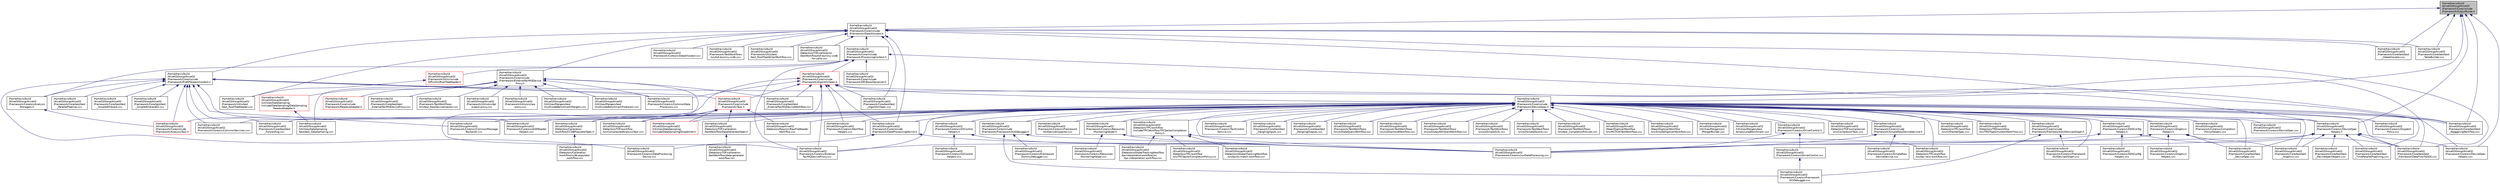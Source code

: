 digraph "/home/travis/build/AliceO2Group/AliceO2/Framework/Core/include/Framework/OutputRoute.h"
{
 // INTERACTIVE_SVG=YES
  bgcolor="transparent";
  edge [fontname="Helvetica",fontsize="10",labelfontname="Helvetica",labelfontsize="10"];
  node [fontname="Helvetica",fontsize="10",shape=record];
  Node17 [label="/home/travis/build\l/AliceO2Group/AliceO2\l/Framework/Core/include\l/Framework/OutputRoute.h",height=0.2,width=0.4,color="black", fillcolor="grey75", style="filled", fontcolor="black"];
  Node17 -> Node18 [dir="back",color="midnightblue",fontsize="10",style="solid",fontname="Helvetica"];
  Node18 [label="/home/travis/build\l/AliceO2Group/AliceO2\l/Framework/Core/include\l/Framework/DataAllocator.h",height=0.2,width=0.4,color="black",URL="$d1/d28/DataAllocator_8h.html"];
  Node18 -> Node19 [dir="back",color="midnightblue",fontsize="10",style="solid",fontname="Helvetica"];
  Node19 [label="/home/travis/build\l/AliceO2Group/AliceO2\l/Detectors/TOF/calibration\l/testWorkflow/tof-dummy-ccdb\l-for-calib.cxx",height=0.2,width=0.4,color="black",URL="$d0/d31/tof-dummy-ccdb-for-calib_8cxx.html"];
  Node18 -> Node20 [dir="back",color="midnightblue",fontsize="10",style="solid",fontname="Helvetica"];
  Node20 [label="/home/travis/build\l/AliceO2Group/AliceO2\l/Framework/Core/include\l/Framework/DataProcessingDevice.h",height=0.2,width=0.4,color="black",URL="$d3/d4b/DataProcessingDevice_8h.html"];
  Node20 -> Node21 [dir="back",color="midnightblue",fontsize="10",style="solid",fontname="Helvetica"];
  Node21 [label="/home/travis/build\l/AliceO2Group/AliceO2\l/Framework/Core/src/DataProcessing\lDevice.cxx",height=0.2,width=0.4,color="black",URL="$db/dac/DataProcessingDevice_8cxx.html"];
  Node20 -> Node22 [dir="back",color="midnightblue",fontsize="10",style="solid",fontname="Helvetica"];
  Node22 [label="/home/travis/build\l/AliceO2Group/AliceO2\l/Framework/Core/src/runDataProcessing.cxx",height=0.2,width=0.4,color="black",URL="$d7/d54/runDataProcessing_8cxx.html"];
  Node18 -> Node23 [dir="back",color="midnightblue",fontsize="10",style="solid",fontname="Helvetica"];
  Node23 [label="/home/travis/build\l/AliceO2Group/AliceO2\l/Framework/Core/include\l/Framework/ProcessingContext.h",height=0.2,width=0.4,color="black",URL="$de/d6a/ProcessingContext_8h.html"];
  Node23 -> Node24 [dir="back",color="midnightblue",fontsize="10",style="solid",fontname="Helvetica"];
  Node24 [label="/home/travis/build\l/AliceO2Group/AliceO2\l/Framework/Core/include\l/Framework/AlgorithmSpec.h",height=0.2,width=0.4,color="red",URL="$d0/d14/AlgorithmSpec_8h.html"];
  Node24 -> Node25 [dir="back",color="midnightblue",fontsize="10",style="solid",fontname="Helvetica"];
  Node25 [label="/home/travis/build\l/AliceO2Group/AliceO2\l/Framework/Core/include\l/Framework/AnalysisTask.h",height=0.2,width=0.4,color="red",URL="$d6/d57/AnalysisTask_8h.html"];
  Node24 -> Node20 [dir="back",color="midnightblue",fontsize="10",style="solid",fontname="Helvetica"];
  Node24 -> Node417 [dir="back",color="midnightblue",fontsize="10",style="solid",fontname="Helvetica"];
  Node417 [label="/home/travis/build\l/AliceO2Group/AliceO2\l/Framework/Core/include\l/Framework/DeviceSpec.h",height=0.2,width=0.4,color="black",URL="$df/de8/DeviceSpec_8h.html"];
  Node417 -> Node418 [dir="back",color="midnightblue",fontsize="10",style="solid",fontname="Helvetica"];
  Node418 [label="/home/travis/build\l/AliceO2Group/AliceO2\l/Detectors/Calibration\l/workflow/CCDBPopulatorSpec.h",height=0.2,width=0.4,color="black",URL="$df/df4/CCDBPopulatorSpec_8h.html"];
  Node418 -> Node120 [dir="back",color="midnightblue",fontsize="10",style="solid",fontname="Helvetica"];
  Node120 [label="/home/travis/build\l/AliceO2Group/AliceO2\l/Detectors/Calibration\l/workflow/ccdb-populator\l-workflow.cxx",height=0.2,width=0.4,color="black",URL="$d2/d5c/ccdb-populator-workflow_8cxx.html"];
  Node417 -> Node419 [dir="back",color="midnightblue",fontsize="10",style="solid",fontname="Helvetica"];
  Node419 [label="/home/travis/build\l/AliceO2Group/AliceO2\l/Detectors/Raw/src/RawFileReader\lWorkflow.cxx",height=0.2,width=0.4,color="black",URL="$d3/d87/RawFileReaderWorkflow_8cxx.html"];
  Node417 -> Node420 [dir="back",color="midnightblue",fontsize="10",style="solid",fontname="Helvetica"];
  Node420 [label="/home/travis/build\l/AliceO2Group/AliceO2\l/Detectors/TOF/calibration\l/testWorkflow/DataGeneratorSpec.h",height=0.2,width=0.4,color="black",URL="$d0/d0d/DataGeneratorSpec_8h.html",tooltip="Dummy data generator. "];
  Node420 -> Node350 [dir="back",color="midnightblue",fontsize="10",style="solid",fontname="Helvetica"];
  Node350 [label="/home/travis/build\l/AliceO2Group/AliceO2\l/Detectors/TOF/calibration\l/testWorkflow/data-generator\l-workflow.cxx",height=0.2,width=0.4,color="black",URL="$d2/ddf/data-generator-workflow_8cxx.html"];
  Node417 -> Node356 [dir="back",color="midnightblue",fontsize="10",style="solid",fontname="Helvetica"];
  Node356 [label="/home/travis/build\l/AliceO2Group/AliceO2\l/Detectors/TOF/compression\l/src/CompressorTask.cxx",height=0.2,width=0.4,color="black",URL="$d7/d8c/CompressorTask_8cxx.html",tooltip="TOF raw data compressor task. "];
  Node417 -> Node421 [dir="back",color="midnightblue",fontsize="10",style="solid",fontname="Helvetica"];
  Node421 [label="/home/travis/build\l/AliceO2Group/AliceO2\l/Detectors/TOF/workflow\l/src/CompressedAnalysisTask.cxx",height=0.2,width=0.4,color="black",URL="$d6/dc7/CompressedAnalysisTask_8cxx.html",tooltip="TOF compressed data analysis task. "];
  Node417 -> Node422 [dir="back",color="midnightblue",fontsize="10",style="solid",fontname="Helvetica"];
  Node422 [label="/home/travis/build\l/AliceO2Group/AliceO2\l/Detectors/TPC/workflow\l/include/TPCWorkflow/TPCSectorCompletion\lPolicy.h",height=0.2,width=0.4,color="black",URL="$df/d6d/TPCSectorCompletionPolicy_8h.html",tooltip="DPL completion policy helper for TPC scetor data. "];
  Node422 -> Node423 [dir="back",color="midnightblue",fontsize="10",style="solid",fontname="Helvetica"];
  Node423 [label="/home/travis/build\l/AliceO2Group/AliceO2\l/Detectors/GlobalTrackingWorkflow\l/src/tpcits-match-workflow.cxx",height=0.2,width=0.4,color="black",URL="$db/d94/tpcits-match-workflow_8cxx.html"];
  Node422 -> Node424 [dir="back",color="midnightblue",fontsize="10",style="solid",fontname="Helvetica"];
  Node424 [label="/home/travis/build\l/AliceO2Group/AliceO2\l/Detectors/GlobalTrackingWorkflow\l/tpcinterpolationworkflow/src\l/tpc-interpolation-workflow.cxx",height=0.2,width=0.4,color="black",URL="$d5/d57/tpc-interpolation-workflow_8cxx.html"];
  Node422 -> Node425 [dir="back",color="midnightblue",fontsize="10",style="solid",fontname="Helvetica"];
  Node425 [label="/home/travis/build\l/AliceO2Group/AliceO2\l/Detectors/TPC/workflow\l/src/tpc-reco-workflow.cxx",height=0.2,width=0.4,color="black",URL="$d3/dbf/tpc-reco-workflow_8cxx.html",tooltip="Basic DPL workflow for TPC reconstruction starting from digits. "];
  Node422 -> Node426 [dir="back",color="midnightblue",fontsize="10",style="solid",fontname="Helvetica"];
  Node426 [label="/home/travis/build\l/AliceO2Group/AliceO2\l/Detectors/TPC/workflow\l/src/TPCSectorCompletionPolicy.cxx",height=0.2,width=0.4,color="black",URL="$dd/dd3/TPCSectorCompletionPolicy_8cxx.html",tooltip="DPL completion policy helper for TPC scetor data. "];
  Node417 -> Node382 [dir="back",color="midnightblue",fontsize="10",style="solid",fontname="Helvetica"];
  Node382 [label="/home/travis/build\l/AliceO2Group/AliceO2\l/Detectors/TPC/workflow\l/src/CATrackerSpec.cxx",height=0.2,width=0.4,color="black",URL="$da/d78/CATrackerSpec_8cxx.html",tooltip="Processor spec for running TPC CA tracking. "];
  Node417 -> Node425 [dir="back",color="midnightblue",fontsize="10",style="solid",fontname="Helvetica"];
  Node417 -> Node405 [dir="back",color="midnightblue",fontsize="10",style="solid",fontname="Helvetica"];
  Node405 [label="/home/travis/build\l/AliceO2Group/AliceO2\l/Detectors/TRD/workflow\l/src/TRDTrapSimulatorWorkFlow.cxx",height=0.2,width=0.4,color="black",URL="$d2/dc0/TRDTrapSimulatorWorkFlow_8cxx.html"];
  Node417 -> Node20 [dir="back",color="midnightblue",fontsize="10",style="solid",fontname="Helvetica"];
  Node417 -> Node427 [dir="back",color="midnightblue",fontsize="10",style="solid",fontname="Helvetica"];
  Node427 [label="/home/travis/build\l/AliceO2Group/AliceO2\l/Framework/Core/include\l/Framework/FrameworkGUIDebugger.h",height=0.2,width=0.4,color="black",URL="$dd/d9a/FrameworkGUIDebugger_8h.html"];
  Node427 -> Node428 [dir="back",color="midnightblue",fontsize="10",style="solid",fontname="Helvetica"];
  Node428 [label="/home/travis/build\l/AliceO2Group/AliceO2\l/Framework/Core/src/Framework\lDummyDebugger.cxx",height=0.2,width=0.4,color="black",URL="$de/ddc/FrameworkDummyDebugger_8cxx.html"];
  Node427 -> Node429 [dir="back",color="midnightblue",fontsize="10",style="solid",fontname="Helvetica"];
  Node429 [label="/home/travis/build\l/AliceO2Group/AliceO2\l/Framework/Core/src/Framework\lGUIDebugger.cxx",height=0.2,width=0.4,color="black",URL="$d3/d29/FrameworkGUIDebugger_8cxx.html"];
  Node427 -> Node22 [dir="back",color="midnightblue",fontsize="10",style="solid",fontname="Helvetica"];
  Node417 -> Node430 [dir="back",color="midnightblue",fontsize="10",style="solid",fontname="Helvetica"];
  Node430 [label="/home/travis/build\l/AliceO2Group/AliceO2\l/Framework/Core/include\l/Framework/FrameworkGUIDevicesGraph.h",height=0.2,width=0.4,color="black",URL="$dd/d49/FrameworkGUIDevicesGraph_8h.html"];
  Node430 -> Node429 [dir="back",color="midnightblue",fontsize="10",style="solid",fontname="Helvetica"];
  Node430 -> Node431 [dir="back",color="midnightblue",fontsize="10",style="solid",fontname="Helvetica"];
  Node431 [label="/home/travis/build\l/AliceO2Group/AliceO2\l/Framework/Core/src/Framework\lGUIDevicesGraph.cxx",height=0.2,width=0.4,color="black",URL="$d7/d5a/FrameworkGUIDevicesGraph_8cxx.html"];
  Node417 -> Node432 [dir="back",color="midnightblue",fontsize="10",style="solid",fontname="Helvetica"];
  Node432 [label="/home/travis/build\l/AliceO2Group/AliceO2\l/Framework/Core/include\l/Framework/SimpleRawDeviceService.h",height=0.2,width=0.4,color="black",URL="$de/d88/SimpleRawDeviceService_8h.html"];
  Node432 -> Node22 [dir="back",color="midnightblue",fontsize="10",style="solid",fontname="Helvetica"];
  Node432 -> Node433 [dir="back",color="midnightblue",fontsize="10",style="solid",fontname="Helvetica"];
  Node433 [label="/home/travis/build\l/AliceO2Group/AliceO2\l/Framework/Core/src/SimpleRaw\lDeviceService.cxx",height=0.2,width=0.4,color="black",URL="$d8/de1/SimpleRawDeviceService_8cxx.html"];
  Node417 -> Node116 [dir="back",color="midnightblue",fontsize="10",style="solid",fontname="Helvetica"];
  Node116 [label="/home/travis/build\l/AliceO2Group/AliceO2\l/Framework/Core/src/AODReader\lHelpers.cxx",height=0.2,width=0.4,color="black",URL="$d4/dc5/AODReaderHelpers_8cxx.html"];
  Node417 -> Node434 [dir="back",color="midnightblue",fontsize="10",style="solid",fontname="Helvetica"];
  Node434 [label="/home/travis/build\l/AliceO2Group/AliceO2\l/Framework/Core/src/CommonMessage\lBackends.cxx",height=0.2,width=0.4,color="black",URL="$d9/d10/CommonMessageBackends_8cxx.html"];
  Node417 -> Node435 [dir="back",color="midnightblue",fontsize="10",style="solid",fontname="Helvetica"];
  Node435 [label="/home/travis/build\l/AliceO2Group/AliceO2\l/Framework/Core/src/CommonServices.cxx",height=0.2,width=0.4,color="black",URL="$dd/d27/CommonServices_8cxx.html"];
  Node417 -> Node436 [dir="back",color="midnightblue",fontsize="10",style="solid",fontname="Helvetica"];
  Node436 [label="/home/travis/build\l/AliceO2Group/AliceO2\l/Framework/Core/src/Completion\lPolicyHelpers.cxx",height=0.2,width=0.4,color="black",URL="$da/da3/CompletionPolicyHelpers_8cxx.html"];
  Node417 -> Node437 [dir="back",color="midnightblue",fontsize="10",style="solid",fontname="Helvetica"];
  Node437 [label="/home/travis/build\l/AliceO2Group/AliceO2\l/Framework/Core/src/DDSConfig\lHelpers.h",height=0.2,width=0.4,color="black",URL="$d3/dc0/DDSConfigHelpers_8h.html"];
  Node437 -> Node438 [dir="back",color="midnightblue",fontsize="10",style="solid",fontname="Helvetica"];
  Node438 [label="/home/travis/build\l/AliceO2Group/AliceO2\l/Framework/Core/src/DDSConfig\lHelpers.cxx",height=0.2,width=0.4,color="black",URL="$d3/d15/DDSConfigHelpers_8cxx.html"];
  Node437 -> Node22 [dir="back",color="midnightblue",fontsize="10",style="solid",fontname="Helvetica"];
  Node437 -> Node439 [dir="back",color="midnightblue",fontsize="10",style="solid",fontname="Helvetica"];
  Node439 [label="/home/travis/build\l/AliceO2Group/AliceO2\l/Framework/Core/test/test\l_FrameworkDataFlowToDDS.cxx",height=0.2,width=0.4,color="black",URL="$d6/d53/test__FrameworkDataFlowToDDS_8cxx.html"];
  Node417 -> Node440 [dir="back",color="midnightblue",fontsize="10",style="solid",fontname="Helvetica"];
  Node440 [label="/home/travis/build\l/AliceO2Group/AliceO2\l/Framework/Core/src/DeviceSpec.cxx",height=0.2,width=0.4,color="black",URL="$d8/d84/DeviceSpec_8cxx.html"];
  Node417 -> Node441 [dir="back",color="midnightblue",fontsize="10",style="solid",fontname="Helvetica"];
  Node441 [label="/home/travis/build\l/AliceO2Group/AliceO2\l/Framework/Core/src/DeviceSpec\lHelpers.h",height=0.2,width=0.4,color="black",URL="$df/dda/DeviceSpecHelpers_8h.html"];
  Node441 -> Node442 [dir="back",color="midnightblue",fontsize="10",style="solid",fontname="Helvetica"];
  Node442 [label="/home/travis/build\l/AliceO2Group/AliceO2\l/Framework/Core/src/DeviceSpec\lHelpers.cxx",height=0.2,width=0.4,color="black",URL="$d1/dd9/DeviceSpecHelpers_8cxx.html"];
  Node441 -> Node443 [dir="back",color="midnightblue",fontsize="10",style="solid",fontname="Helvetica"];
  Node443 [label="/home/travis/build\l/AliceO2Group/AliceO2\l/Framework/Core/src/External\lFairMQDeviceProxy.cxx",height=0.2,width=0.4,color="black",URL="$dc/df3/ExternalFairMQDeviceProxy_8cxx.html"];
  Node441 -> Node22 [dir="back",color="midnightblue",fontsize="10",style="solid",fontname="Helvetica"];
  Node441 -> Node444 [dir="back",color="midnightblue",fontsize="10",style="solid",fontname="Helvetica"];
  Node444 [label="/home/travis/build\l/AliceO2Group/AliceO2\l/Framework/Core/test/test\l_DeviceSpec.cxx",height=0.2,width=0.4,color="black",URL="$d9/d51/test__DeviceSpec_8cxx.html"];
  Node441 -> Node445 [dir="back",color="midnightblue",fontsize="10",style="solid",fontname="Helvetica"];
  Node445 [label="/home/travis/build\l/AliceO2Group/AliceO2\l/Framework/Core/test/test\l_DeviceSpecHelpers.cxx",height=0.2,width=0.4,color="black",URL="$d4/de8/test__DeviceSpecHelpers_8cxx.html"];
  Node441 -> Node439 [dir="back",color="midnightblue",fontsize="10",style="solid",fontname="Helvetica"];
  Node441 -> Node446 [dir="back",color="midnightblue",fontsize="10",style="solid",fontname="Helvetica"];
  Node446 [label="/home/travis/build\l/AliceO2Group/AliceO2\l/Framework/Core/test/test\l_Graphviz.cxx",height=0.2,width=0.4,color="black",URL="$d4/dc4/test__Graphviz_8cxx.html"];
  Node441 -> Node447 [dir="back",color="midnightblue",fontsize="10",style="solid",fontname="Helvetica"];
  Node447 [label="/home/travis/build\l/AliceO2Group/AliceO2\l/Framework/Core/test/test\l_TimeParallelPipelining.cxx",height=0.2,width=0.4,color="black",URL="$dd/d8a/test__TimeParallelPipelining_8cxx.html"];
  Node417 -> Node442 [dir="back",color="midnightblue",fontsize="10",style="solid",fontname="Helvetica"];
  Node417 -> Node448 [dir="back",color="midnightblue",fontsize="10",style="solid",fontname="Helvetica"];
  Node448 [label="/home/travis/build\l/AliceO2Group/AliceO2\l/Framework/Core/src/Dispatch\lPolicy.cxx",height=0.2,width=0.4,color="black",URL="$d4/d57/DispatchPolicy_8cxx.html"];
  Node417 -> Node449 [dir="back",color="midnightblue",fontsize="10",style="solid",fontname="Helvetica"];
  Node449 [label="/home/travis/build\l/AliceO2Group/AliceO2\l/Framework/Core/src/DriverControl.h",height=0.2,width=0.4,color="black",URL="$de/d66/DriverControl_8h.html"];
  Node449 -> Node450 [dir="back",color="midnightblue",fontsize="10",style="solid",fontname="Helvetica"];
  Node450 [label="/home/travis/build\l/AliceO2Group/AliceO2\l/Framework/Core/src/DriverControl.cxx",height=0.2,width=0.4,color="black",URL="$d5/d3a/DriverControl_8cxx.html"];
  Node450 -> Node429 [dir="back",color="midnightblue",fontsize="10",style="solid",fontname="Helvetica"];
  Node449 -> Node22 [dir="back",color="midnightblue",fontsize="10",style="solid",fontname="Helvetica"];
  Node417 -> Node443 [dir="back",color="midnightblue",fontsize="10",style="solid",fontname="Helvetica"];
  Node417 -> Node451 [dir="back",color="midnightblue",fontsize="10",style="solid",fontname="Helvetica"];
  Node451 [label="/home/travis/build\l/AliceO2Group/AliceO2\l/Framework/Core/src/Framework\lGUIDeviceInspector.cxx",height=0.2,width=0.4,color="black",URL="$d4/d72/FrameworkGUIDeviceInspector_8cxx.html"];
  Node417 -> Node431 [dir="back",color="midnightblue",fontsize="10",style="solid",fontname="Helvetica"];
  Node417 -> Node452 [dir="back",color="midnightblue",fontsize="10",style="solid",fontname="Helvetica"];
  Node452 [label="/home/travis/build\l/AliceO2Group/AliceO2\l/Framework/Core/src/Graphviz\lHelpers.h",height=0.2,width=0.4,color="black",URL="$da/d8f/GraphvizHelpers_8h.html"];
  Node452 -> Node453 [dir="back",color="midnightblue",fontsize="10",style="solid",fontname="Helvetica"];
  Node453 [label="/home/travis/build\l/AliceO2Group/AliceO2\l/Framework/Core/src/Graphviz\lHelpers.cxx",height=0.2,width=0.4,color="black",URL="$dc/d0c/GraphvizHelpers_8cxx.html"];
  Node452 -> Node22 [dir="back",color="midnightblue",fontsize="10",style="solid",fontname="Helvetica"];
  Node452 -> Node444 [dir="back",color="midnightblue",fontsize="10",style="solid",fontname="Helvetica"];
  Node452 -> Node446 [dir="back",color="midnightblue",fontsize="10",style="solid",fontname="Helvetica"];
  Node417 -> Node454 [dir="back",color="midnightblue",fontsize="10",style="solid",fontname="Helvetica"];
  Node454 [label="/home/travis/build\l/AliceO2Group/AliceO2\l/Framework/Core/src/O2Control\lHelpers.h",height=0.2,width=0.4,color="black",URL="$d3/d6a/O2ControlHelpers_8h.html"];
  Node454 -> Node455 [dir="back",color="midnightblue",fontsize="10",style="solid",fontname="Helvetica"];
  Node455 [label="/home/travis/build\l/AliceO2Group/AliceO2\l/Framework/Core/src/O2Control\lHelpers.cxx",height=0.2,width=0.4,color="black",URL="$d1/de9/O2ControlHelpers_8cxx.html"];
  Node454 -> Node22 [dir="back",color="midnightblue",fontsize="10",style="solid",fontname="Helvetica"];
  Node417 -> Node456 [dir="back",color="midnightblue",fontsize="10",style="solid",fontname="Helvetica"];
  Node456 [label="/home/travis/build\l/AliceO2Group/AliceO2\l/Framework/Core/src/Resources\lMonitoringHelper.h",height=0.2,width=0.4,color="black",URL="$d3/da5/ResourcesMonitoringHelper_8h.html"];
  Node456 -> Node457 [dir="back",color="midnightblue",fontsize="10",style="solid",fontname="Helvetica"];
  Node457 [label="/home/travis/build\l/AliceO2Group/AliceO2\l/Framework/Core/src/Resources\lMonitoringHelper.cxx",height=0.2,width=0.4,color="black",URL="$d7/d1d/ResourcesMonitoringHelper_8cxx.html"];
  Node456 -> Node22 [dir="back",color="midnightblue",fontsize="10",style="solid",fontname="Helvetica"];
  Node417 -> Node22 [dir="back",color="midnightblue",fontsize="10",style="solid",fontname="Helvetica"];
  Node417 -> Node458 [dir="back",color="midnightblue",fontsize="10",style="solid",fontname="Helvetica"];
  Node458 [label="/home/travis/build\l/AliceO2Group/AliceO2\l/Framework/Core/src/TextControl\lService.cxx",height=0.2,width=0.4,color="black",URL="$d3/dac/TextControlService_8cxx.html"];
  Node417 -> Node117 [dir="back",color="midnightblue",fontsize="10",style="solid",fontname="Helvetica"];
  Node117 [label="/home/travis/build\l/AliceO2Group/AliceO2\l/Framework/Core/src/Workflow\lHelpers.cxx",height=0.2,width=0.4,color="black",URL="$dc/da7/WorkflowHelpers_8cxx.html"];
  Node417 -> Node459 [dir="back",color="midnightblue",fontsize="10",style="solid",fontname="Helvetica"];
  Node459 [label="/home/travis/build\l/AliceO2Group/AliceO2\l/Framework/Core/test/test\l_DanglingInputs.cxx",height=0.2,width=0.4,color="black",URL="$db/d94/test__DanglingInputs_8cxx.html"];
  Node417 -> Node460 [dir="back",color="midnightblue",fontsize="10",style="solid",fontname="Helvetica"];
  Node460 [label="/home/travis/build\l/AliceO2Group/AliceO2\l/Framework/Core/test/test\l_DanglingOutputs.cxx",height=0.2,width=0.4,color="black",URL="$d9/dda/test__DanglingOutputs_8cxx.html"];
  Node417 -> Node444 [dir="back",color="midnightblue",fontsize="10",style="solid",fontname="Helvetica"];
  Node417 -> Node461 [dir="back",color="midnightblue",fontsize="10",style="solid",fontname="Helvetica"];
  Node461 [label="/home/travis/build\l/AliceO2Group/AliceO2\l/Framework/Core/test/test\l_Forwarding.cxx",height=0.2,width=0.4,color="black",URL="$de/dae/test__Forwarding_8cxx.html"];
  Node417 -> Node439 [dir="back",color="midnightblue",fontsize="10",style="solid",fontname="Helvetica"];
  Node417 -> Node446 [dir="back",color="midnightblue",fontsize="10",style="solid",fontname="Helvetica"];
  Node417 -> Node462 [dir="back",color="midnightblue",fontsize="10",style="solid",fontname="Helvetica"];
  Node462 [label="/home/travis/build\l/AliceO2Group/AliceO2\l/Framework/Core/test/test\l_StaggeringWorkflow.cxx",height=0.2,width=0.4,color="black",URL="$dd/d16/test__StaggeringWorkflow_8cxx.html"];
  Node417 -> Node447 [dir="back",color="midnightblue",fontsize="10",style="solid",fontname="Helvetica"];
  Node417 -> Node463 [dir="back",color="midnightblue",fontsize="10",style="solid",fontname="Helvetica"];
  Node463 [label="/home/travis/build\l/AliceO2Group/AliceO2\l/Framework/TestWorkflows\l/src/o2DataQueryWorkflow.cxx",height=0.2,width=0.4,color="black",URL="$d7/d09/o2DataQueryWorkflow_8cxx.html"];
  Node417 -> Node464 [dir="back",color="midnightblue",fontsize="10",style="solid",fontname="Helvetica"];
  Node464 [label="/home/travis/build\l/AliceO2Group/AliceO2\l/Framework/TestWorkflows\l/src/o2DiamondWorkflow.cxx",height=0.2,width=0.4,color="black",URL="$d4/dbb/o2DiamondWorkflow_8cxx.html"];
  Node417 -> Node465 [dir="back",color="midnightblue",fontsize="10",style="solid",fontname="Helvetica"];
  Node465 [label="/home/travis/build\l/AliceO2Group/AliceO2\l/Framework/TestWorkflows\l/src/o2OutputWildcardWorkflow.cxx",height=0.2,width=0.4,color="black",URL="$d1/d91/o2OutputWildcardWorkflow_8cxx.html"];
  Node417 -> Node466 [dir="back",color="midnightblue",fontsize="10",style="solid",fontname="Helvetica"];
  Node466 [label="/home/travis/build\l/AliceO2Group/AliceO2\l/Framework/TestWorkflows\l/src/o2SimpleSink.cxx",height=0.2,width=0.4,color="black",URL="$d5/ddc/o2SimpleSink_8cxx.html"];
  Node417 -> Node467 [dir="back",color="midnightblue",fontsize="10",style="solid",fontname="Helvetica"];
  Node467 [label="/home/travis/build\l/AliceO2Group/AliceO2\l/Framework/TestWorkflows\l/src/o2SimpleSource.cxx",height=0.2,width=0.4,color="black",URL="$d5/d2a/o2SimpleSource_8cxx.html"];
  Node417 -> Node468 [dir="back",color="midnightblue",fontsize="10",style="solid",fontname="Helvetica"];
  Node468 [label="/home/travis/build\l/AliceO2Group/AliceO2\l/Framework/TestWorkflows\l/src/test_CompletionPolicies.cxx",height=0.2,width=0.4,color="black",URL="$d8/d33/test__CompletionPolicies_8cxx.html"];
  Node417 -> Node469 [dir="back",color="midnightblue",fontsize="10",style="solid",fontname="Helvetica"];
  Node469 [label="/home/travis/build\l/AliceO2Group/AliceO2\l/Steer/DigitizerWorkflow\l/src/MCTruthTestWorkflow.cxx",height=0.2,width=0.4,color="black",URL="$dd/dfd/MCTruthTestWorkflow_8cxx.html"];
  Node417 -> Node231 [dir="back",color="midnightblue",fontsize="10",style="solid",fontname="Helvetica"];
  Node231 [label="/home/travis/build\l/AliceO2Group/AliceO2\l/Steer/DigitizerWorkflow\l/src/SimpleDigitizerWorkflow.cxx",height=0.2,width=0.4,color="black",URL="$d2/dd7/SimpleDigitizerWorkflow_8cxx.html"];
  Node417 -> Node470 [dir="back",color="midnightblue",fontsize="10",style="solid",fontname="Helvetica"];
  Node470 [label="/home/travis/build\l/AliceO2Group/AliceO2\l/Utilities/DataSampling\l/include/DataSampling/Dispatcher.h",height=0.2,width=0.4,color="red",URL="$d7/d33/Dispatcher_8h.html",tooltip="Declaration of Dispatcher for O2 Data Sampling. "];
  Node417 -> Node473 [dir="back",color="midnightblue",fontsize="10",style="solid",fontname="Helvetica"];
  Node473 [label="/home/travis/build\l/AliceO2Group/AliceO2\l/Utilities/Mergers/src\l/MergerBuilder.cxx",height=0.2,width=0.4,color="black",URL="$d8/d56/MergerBuilder_8cxx.html",tooltip="Definition of MergerBuilder for O2 Mergers. "];
  Node417 -> Node474 [dir="back",color="midnightblue",fontsize="10",style="solid",fontname="Helvetica"];
  Node474 [label="/home/travis/build\l/AliceO2Group/AliceO2\l/Utilities/Mergers/test\l/emptyLoopBenchmark.cxx",height=0.2,width=0.4,color="black",URL="$d2/db0/emptyLoopBenchmark_8cxx.html",tooltip="A benchmark which measures a maximum rate of doing nothing in a device. "];
  Node24 -> Node657 [dir="back",color="midnightblue",fontsize="10",style="solid",fontname="Helvetica"];
  Node657 [label="/home/travis/build\l/AliceO2Group/AliceO2\l/Framework/Core/include\l/Framework/Task.h",height=0.2,width=0.4,color="red",URL="$df/d4f/Task_8h.html"];
  Node657 -> Node418 [dir="back",color="midnightblue",fontsize="10",style="solid",fontname="Helvetica"];
  Node657 -> Node419 [dir="back",color="midnightblue",fontsize="10",style="solid",fontname="Helvetica"];
  Node657 -> Node420 [dir="back",color="midnightblue",fontsize="10",style="solid",fontname="Helvetica"];
  Node657 -> Node421 [dir="back",color="midnightblue",fontsize="10",style="solid",fontname="Helvetica"];
  Node657 -> Node470 [dir="back",color="midnightblue",fontsize="10",style="solid",fontname="Helvetica"];
  Node24 -> Node116 [dir="back",color="midnightblue",fontsize="10",style="solid",fontname="Helvetica"];
  Node24 -> Node413 [dir="back",color="midnightblue",fontsize="10",style="solid",fontname="Helvetica"];
  Node413 [label="/home/travis/build\l/AliceO2Group/AliceO2\l/Framework/Core/src/CommonData\lProcessors.cxx",height=0.2,width=0.4,color="black",URL="$df/d93/CommonDataProcessors_8cxx.html"];
  Node24 -> Node441 [dir="back",color="midnightblue",fontsize="10",style="solid",fontname="Helvetica"];
  Node24 -> Node443 [dir="back",color="midnightblue",fontsize="10",style="solid",fontname="Helvetica"];
  Node24 -> Node117 [dir="back",color="midnightblue",fontsize="10",style="solid",fontname="Helvetica"];
  Node24 -> Node662 [dir="back",color="midnightblue",fontsize="10",style="solid",fontname="Helvetica"];
  Node662 [label="/home/travis/build\l/AliceO2Group/AliceO2\l/Framework/Core/test/test\l_AlgorithmSpec.cxx",height=0.2,width=0.4,color="black",URL="$df/d66/test__AlgorithmSpec_8cxx.html"];
  Node24 -> Node480 [dir="back",color="midnightblue",fontsize="10",style="solid",fontname="Helvetica"];
  Node480 [label="/home/travis/build\l/AliceO2Group/AliceO2\l/Framework/Core/test/test\l_ExternalFairMQDeviceWorkflow.cxx",height=0.2,width=0.4,color="black",URL="$d4/d00/test__ExternalFairMQDeviceWorkflow_8cxx.html"];
  Node23 -> Node663 [dir="back",color="midnightblue",fontsize="10",style="solid",fontname="Helvetica"];
  Node663 [label="/home/travis/build\l/AliceO2Group/AliceO2\l/Framework/Core/src/Analysis\lManagers.h",height=0.2,width=0.4,color="black",URL="$df/db8/AnalysisManagers_8h.html"];
  Node663 -> Node25 [dir="back",color="midnightblue",fontsize="10",style="solid",fontname="Helvetica"];
  Node23 -> Node664 [dir="back",color="midnightblue",fontsize="10",style="solid",fontname="Helvetica"];
  Node664 [label="/home/travis/build\l/AliceO2Group/AliceO2\l/Framework/Core/include\l/Framework/DPLBoostSerializer.h",height=0.2,width=0.4,color="black",URL="$dc/d55/DPLBoostSerializer_8h.html",tooltip="DPL wrapper of common utils BoostSeralizer. "];
  Node23 -> Node443 [dir="back",color="midnightblue",fontsize="10",style="solid",fontname="Helvetica"];
  Node23 -> Node439 [dir="back",color="midnightblue",fontsize="10",style="solid",fontname="Helvetica"];
  Node23 -> Node665 [dir="back",color="midnightblue",fontsize="10",style="solid",fontname="Helvetica"];
  Node665 [label="/home/travis/build\l/AliceO2Group/AliceO2\l/Framework/Utils/include\l/DPLUtils/RootTreeReader.h",height=0.2,width=0.4,color="red",URL="$df/db5/RootTreeReader_8h.html",tooltip="A generic reader for ROOT TTrees. "];
  Node665 -> Node546 [dir="back",color="midnightblue",fontsize="10",style="solid",fontname="Helvetica"];
  Node546 [label="/home/travis/build\l/AliceO2Group/AliceO2\l/Framework/Utils/test\l/test_RootTreeReader.cxx",height=0.2,width=0.4,color="black",URL="$d6/d0d/test__RootTreeReader_8cxx.html"];
  Node18 -> Node666 [dir="back",color="midnightblue",fontsize="10",style="solid",fontname="Helvetica"];
  Node666 [label="/home/travis/build\l/AliceO2Group/AliceO2\l/Framework/Core/include\l/Framework/EndOfStreamContext.h",height=0.2,width=0.4,color="black",URL="$d0/d77/EndOfStreamContext_8h.html"];
  Node666 -> Node663 [dir="back",color="midnightblue",fontsize="10",style="solid",fontname="Helvetica"];
  Node666 -> Node25 [dir="back",color="midnightblue",fontsize="10",style="solid",fontname="Helvetica"];
  Node666 -> Node657 [dir="back",color="midnightblue",fontsize="10",style="solid",fontname="Helvetica"];
  Node666 -> Node116 [dir="back",color="midnightblue",fontsize="10",style="solid",fontname="Helvetica"];
  Node666 -> Node413 [dir="back",color="midnightblue",fontsize="10",style="solid",fontname="Helvetica"];
  Node666 -> Node434 [dir="back",color="midnightblue",fontsize="10",style="solid",fontname="Helvetica"];
  Node666 -> Node435 [dir="back",color="midnightblue",fontsize="10",style="solid",fontname="Helvetica"];
  Node666 -> Node21 [dir="back",color="midnightblue",fontsize="10",style="solid",fontname="Helvetica"];
  Node666 -> Node461 [dir="back",color="midnightblue",fontsize="10",style="solid",fontname="Helvetica"];
  Node666 -> Node515 [dir="back",color="midnightblue",fontsize="10",style="solid",fontname="Helvetica"];
  Node515 [label="/home/travis/build\l/AliceO2Group/AliceO2\l/Framework/Core/test/test\l_ParallelPipeline.cxx",height=0.2,width=0.4,color="black",URL="$d8/d7e/test__ParallelPipeline_8cxx.html"];
  Node666 -> Node526 [dir="back",color="midnightblue",fontsize="10",style="solid",fontname="Helvetica"];
  Node526 [label="/home/travis/build\l/AliceO2Group/AliceO2\l/Framework/Core/test/test\l_SimpleWildcard.cxx",height=0.2,width=0.4,color="black",URL="$df/d6e/test__SimpleWildcard_8cxx.html"];
  Node666 -> Node527 [dir="back",color="midnightblue",fontsize="10",style="solid",fontname="Helvetica"];
  Node527 [label="/home/travis/build\l/AliceO2Group/AliceO2\l/Framework/Core/test/test\l_SimpleWildcard02.cxx",height=0.2,width=0.4,color="black",URL="$dc/db8/test__SimpleWildcard02_8cxx.html"];
  Node666 -> Node462 [dir="back",color="midnightblue",fontsize="10",style="solid",fontname="Helvetica"];
  Node18 -> Node475 [dir="back",color="midnightblue",fontsize="10",style="solid",fontname="Helvetica"];
  Node475 [label="/home/travis/build\l/AliceO2Group/AliceO2\l/Framework/Core/include\l/Framework/ExternalFairMQDevice\lProxy.h",height=0.2,width=0.4,color="black",URL="$d6/d03/ExternalFairMQDeviceProxy_8h.html"];
  Node475 -> Node476 [dir="back",color="midnightblue",fontsize="10",style="solid",fontname="Helvetica"];
  Node476 [label="/home/travis/build\l/AliceO2Group/AliceO2\l/Framework/Core/include\l/Framework/ReadoutAdapter.h",height=0.2,width=0.4,color="red",URL="$de/d43/ReadoutAdapter_8h.html"];
  Node475 -> Node413 [dir="back",color="midnightblue",fontsize="10",style="solid",fontname="Helvetica"];
  Node475 -> Node443 [dir="back",color="midnightblue",fontsize="10",style="solid",fontname="Helvetica"];
  Node475 -> Node479 [dir="back",color="midnightblue",fontsize="10",style="solid",fontname="Helvetica"];
  Node479 [label="/home/travis/build\l/AliceO2Group/AliceO2\l/Framework/Core/test/test\l_ExternalFairMQDeviceProxy.cxx",height=0.2,width=0.4,color="black",URL="$d1/dd3/test__ExternalFairMQDeviceProxy_8cxx.html"];
  Node475 -> Node480 [dir="back",color="midnightblue",fontsize="10",style="solid",fontname="Helvetica"];
  Node475 -> Node481 [dir="back",color="midnightblue",fontsize="10",style="solid",fontname="Helvetica"];
  Node481 [label="/home/travis/build\l/AliceO2Group/AliceO2\l/Framework/TestWorkflows\l/src/test_RawDeviceInjector.cxx",height=0.2,width=0.4,color="black",URL="$da/d19/test__RawDeviceInjector_8cxx.html"];
  Node475 -> Node482 [dir="back",color="midnightblue",fontsize="10",style="solid",fontname="Helvetica"];
  Node482 [label="/home/travis/build\l/AliceO2Group/AliceO2\l/Framework/Utils/src/dpl\l-output-proxy.cxx",height=0.2,width=0.4,color="black",URL="$d6/d4b/dpl-output-proxy_8cxx.html"];
  Node475 -> Node483 [dir="back",color="midnightblue",fontsize="10",style="solid",fontname="Helvetica"];
  Node483 [label="/home/travis/build\l/AliceO2Group/AliceO2\l/Framework/Utils/src/raw\l-proxy.cxx",height=0.2,width=0.4,color="black",URL="$df/de6/raw-proxy_8cxx.html"];
  Node475 -> Node484 [dir="back",color="midnightblue",fontsize="10",style="solid",fontname="Helvetica"];
  Node484 [label="/home/travis/build\l/AliceO2Group/AliceO2\l/Utilities/DataSampling\l/include/DataSampling/DataSampling\lReadoutAdapter.h",height=0.2,width=0.4,color="red",URL="$dc/dc8/DataSamplingReadoutAdapter_8h.html"];
  Node484 -> Node486 [dir="back",color="midnightblue",fontsize="10",style="solid",fontname="Helvetica"];
  Node486 [label="/home/travis/build\l/AliceO2Group/AliceO2\l/Utilities/DataSampling\l/test/test_DataSampling.cxx",height=0.2,width=0.4,color="black",URL="$d1/de8/test__DataSampling_8cxx.html"];
  Node475 -> Node486 [dir="back",color="midnightblue",fontsize="10",style="solid",fontname="Helvetica"];
  Node475 -> Node487 [dir="back",color="midnightblue",fontsize="10",style="solid",fontname="Helvetica"];
  Node487 [label="/home/travis/build\l/AliceO2Group/AliceO2\l/Utilities/Mergers/test\l/multinodeBenchmarkMergers.cxx",height=0.2,width=0.4,color="black",URL="$dc/dbc/multinodeBenchmarkMergers_8cxx.html",tooltip="This is a DPL workflow to run Mergers and an input proxy for benchmarks. "];
  Node475 -> Node488 [dir="back",color="midnightblue",fontsize="10",style="solid",fontname="Helvetica"];
  Node488 [label="/home/travis/build\l/AliceO2Group/AliceO2\l/Utilities/Mergers/test\l/multinodeBenchmarkProducers.cxx",height=0.2,width=0.4,color="black",URL="$d7/d5a/multinodeBenchmarkProducers_8cxx.html",tooltip="This is a DPL workflow with TH1 producers used to benchmark Mergers. "];
  Node18 -> Node667 [dir="back",color="midnightblue",fontsize="10",style="solid",fontname="Helvetica"];
  Node667 [label="/home/travis/build\l/AliceO2Group/AliceO2\l/Framework/Core/src/DataAllocator.cxx",height=0.2,width=0.4,color="black",URL="$db/d9d/DataAllocator_8cxx.html"];
  Node18 -> Node662 [dir="back",color="midnightblue",fontsize="10",style="solid",fontname="Helvetica"];
  Node18 -> Node512 [dir="back",color="midnightblue",fontsize="10",style="solid",fontname="Helvetica"];
  Node512 [label="/home/travis/build\l/AliceO2Group/AliceO2\l/Framework/Core/test/test\l_DataAllocator.cxx",height=0.2,width=0.4,color="black",URL="$d2/da2/test__DataAllocator_8cxx.html"];
  Node18 -> Node439 [dir="back",color="midnightblue",fontsize="10",style="solid",fontname="Helvetica"];
  Node18 -> Node462 [dir="back",color="midnightblue",fontsize="10",style="solid",fontname="Helvetica"];
  Node18 -> Node668 [dir="back",color="midnightblue",fontsize="10",style="solid",fontname="Helvetica"];
  Node668 [label="/home/travis/build\l/AliceO2Group/AliceO2\l/Framework/Core/test/test\l_TableBuilder.cxx",height=0.2,width=0.4,color="black",URL="$d1/d65/test__TableBuilder_8cxx.html"];
  Node18 -> Node541 [dir="back",color="midnightblue",fontsize="10",style="solid",fontname="Helvetica"];
  Node541 [label="/home/travis/build\l/AliceO2Group/AliceO2\l/Framework/TestWorkflows\l/src/tof-dummy-ccdb.cxx",height=0.2,width=0.4,color="black",URL="$de/d79/tof-dummy-ccdb_8cxx.html"];
  Node18 -> Node546 [dir="back",color="midnightblue",fontsize="10",style="solid",fontname="Helvetica"];
  Node18 -> Node547 [dir="back",color="midnightblue",fontsize="10",style="solid",fontname="Helvetica"];
  Node547 [label="/home/travis/build\l/AliceO2Group/AliceO2\l/Framework/Utils/test\l/test_RootTreeWriterWorkflow.cxx",height=0.2,width=0.4,color="black",URL="$d1/d02/test__RootTreeWriterWorkflow_8cxx.html"];
  Node17 -> Node417 [dir="back",color="midnightblue",fontsize="10",style="solid",fontname="Helvetica"];
  Node17 -> Node441 [dir="back",color="midnightblue",fontsize="10",style="solid",fontname="Helvetica"];
  Node17 -> Node442 [dir="back",color="midnightblue",fontsize="10",style="solid",fontname="Helvetica"];
  Node17 -> Node512 [dir="back",color="midnightblue",fontsize="10",style="solid",fontname="Helvetica"];
  Node17 -> Node462 [dir="back",color="midnightblue",fontsize="10",style="solid",fontname="Helvetica"];
  Node17 -> Node668 [dir="back",color="midnightblue",fontsize="10",style="solid",fontname="Helvetica"];
}
